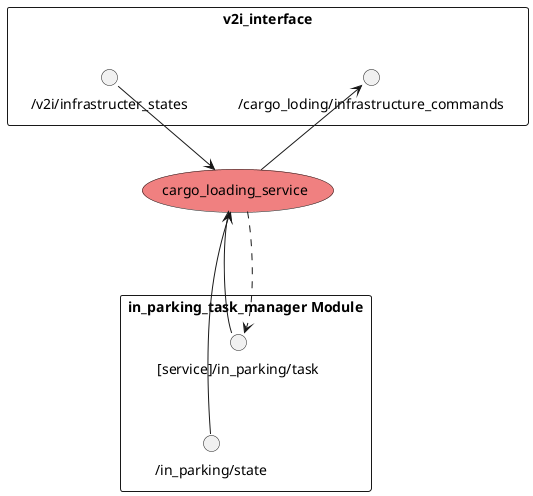 @startuml

usecase "cargo_loading_service"  #LightCoral
rectangle "in_parking_task_manager Module" {
    interface "/in_parking/state"
    interface "[service]/in_parking/task" as in_parking_task_service
}

rectangle "v2i_interface" {
    interface "/cargo_loding/infrastructure_commands"
    interface "/v2i/infrastructer_states"
}

(cargo_loading_service)  <--- (in_parking_task_service)
(cargo_loading_service)  -.-> (in_parking_task_service)
(cargo_loading_service) <-- (/in_parking/state)
(/v2i/infrastructer_states) --> (cargo_loading_service)
(/cargo_loding/infrastructure_commands) <-- (cargo_loading_service)
(in_parking_task_service) <-[hidden]- (/in_parking/state)

@enduml